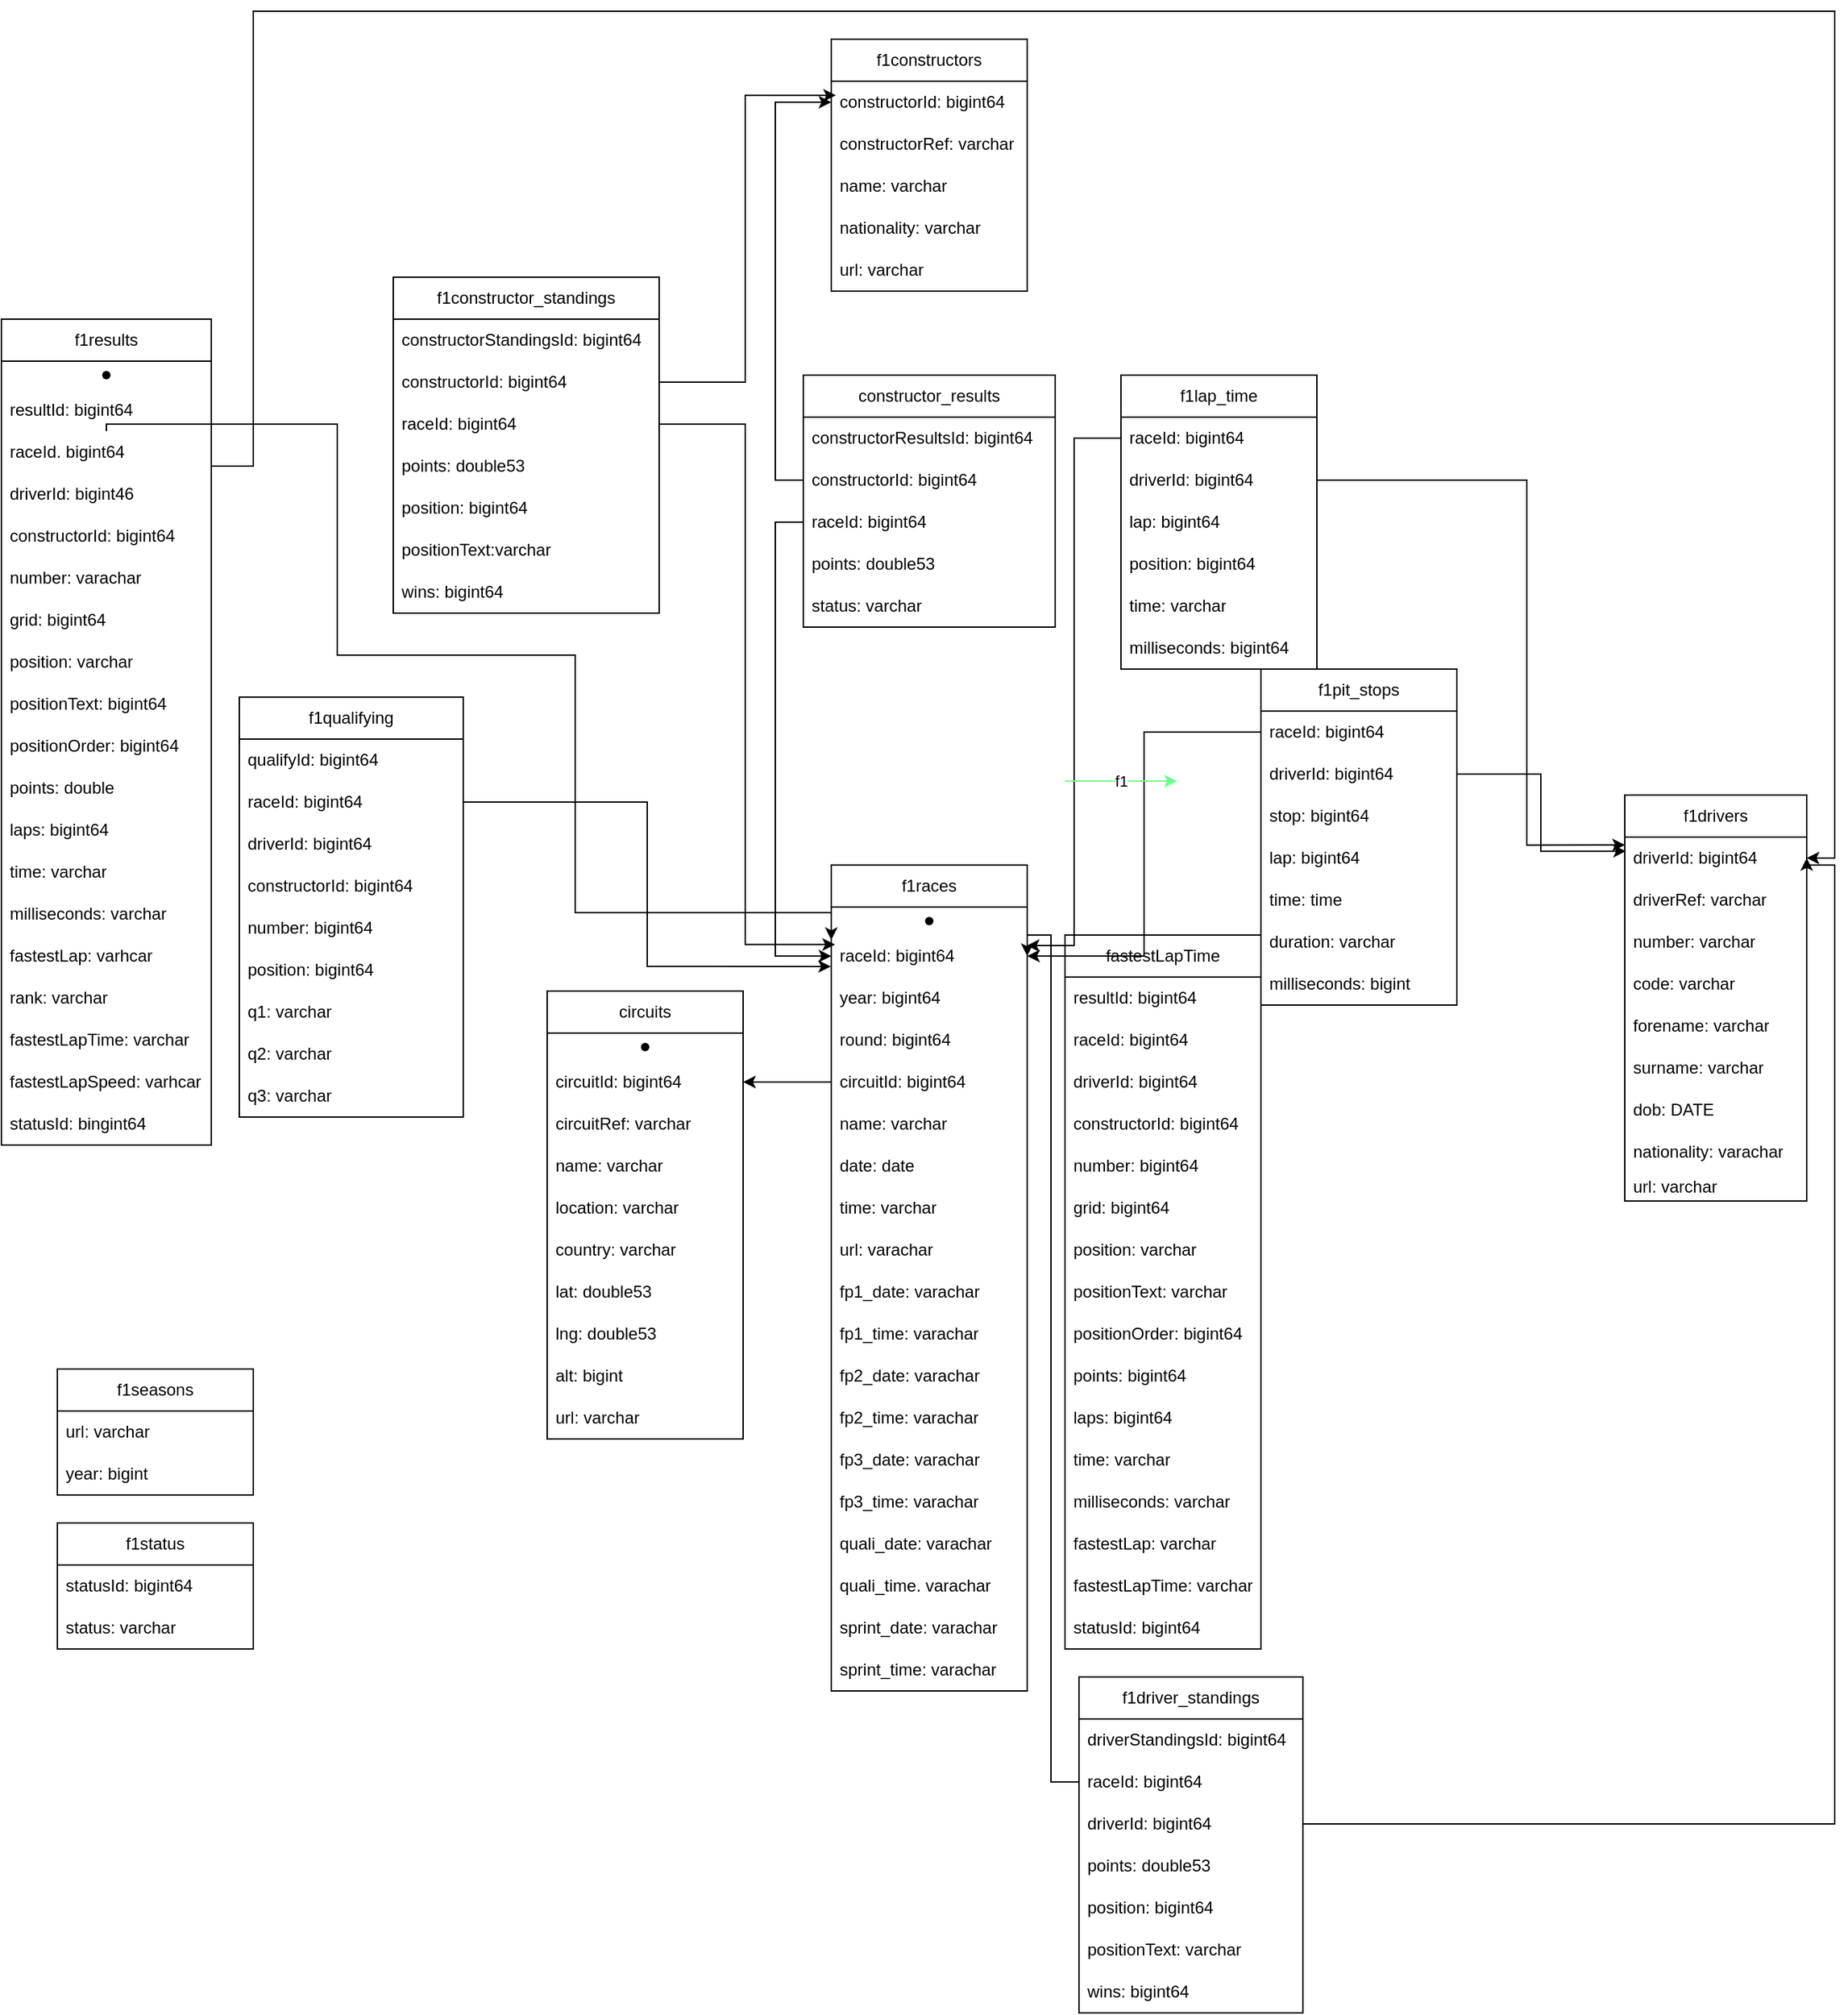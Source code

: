 <mxfile>
    <diagram name="Sida-1" id="t5zXcadiyQvqf3XmL9aL">
        <mxGraphModel dx="2662" dy="2091" grid="1" gridSize="10" guides="1" tooltips="1" connect="1" arrows="1" fold="1" page="1" pageScale="1" pageWidth="827" pageHeight="1169" math="0" shadow="0">
            <root>
                <mxCell id="0"/>
                <mxCell id="1" parent="0"/>
                <mxCell id="I5x_rh90AY1r1ICkHcBW-5" value="circuits" style="swimlane;fontStyle=0;childLayout=stackLayout;horizontal=1;startSize=30;horizontalStack=0;resizeParent=1;resizeParentMax=0;resizeLast=0;collapsible=1;marginBottom=0;whiteSpace=wrap;html=1;" parent="1" vertex="1">
                    <mxGeometry x="-1030" y="550" width="140" height="320" as="geometry"/>
                </mxCell>
                <mxCell id="3" value="" style="shape=waypoint;sketch=0;fillStyle=solid;size=6;pointerEvents=1;points=[];fillColor=none;resizable=0;rotatable=0;perimeter=centerPerimeter;snapToPoint=1;" vertex="1" parent="I5x_rh90AY1r1ICkHcBW-5">
                    <mxGeometry y="30" width="140" height="20" as="geometry"/>
                </mxCell>
                <mxCell id="I5x_rh90AY1r1ICkHcBW-6" value="circuitId: bigint64" style="text;strokeColor=none;fillColor=none;align=left;verticalAlign=middle;spacingLeft=4;spacingRight=4;overflow=hidden;points=[[0,0.5],[1,0.5]];portConstraint=eastwest;rotatable=0;whiteSpace=wrap;html=1;" parent="I5x_rh90AY1r1ICkHcBW-5" vertex="1">
                    <mxGeometry y="50" width="140" height="30" as="geometry"/>
                </mxCell>
                <mxCell id="I5x_rh90AY1r1ICkHcBW-7" value="circuitRef: varchar" style="text;strokeColor=none;fillColor=none;align=left;verticalAlign=middle;spacingLeft=4;spacingRight=4;overflow=hidden;points=[[0,0.5],[1,0.5]];portConstraint=eastwest;rotatable=0;whiteSpace=wrap;html=1;" parent="I5x_rh90AY1r1ICkHcBW-5" vertex="1">
                    <mxGeometry y="80" width="140" height="30" as="geometry"/>
                </mxCell>
                <mxCell id="I5x_rh90AY1r1ICkHcBW-8" value="name: varchar" style="text;strokeColor=none;fillColor=none;align=left;verticalAlign=middle;spacingLeft=4;spacingRight=4;overflow=hidden;points=[[0,0.5],[1,0.5]];portConstraint=eastwest;rotatable=0;whiteSpace=wrap;html=1;" parent="I5x_rh90AY1r1ICkHcBW-5" vertex="1">
                    <mxGeometry y="110" width="140" height="30" as="geometry"/>
                </mxCell>
                <mxCell id="I5x_rh90AY1r1ICkHcBW-85" value="location: varchar" style="text;strokeColor=none;fillColor=none;align=left;verticalAlign=middle;spacingLeft=4;spacingRight=4;overflow=hidden;points=[[0,0.5],[1,0.5]];portConstraint=eastwest;rotatable=0;whiteSpace=wrap;html=1;" parent="I5x_rh90AY1r1ICkHcBW-5" vertex="1">
                    <mxGeometry y="140" width="140" height="30" as="geometry"/>
                </mxCell>
                <mxCell id="I5x_rh90AY1r1ICkHcBW-91" value="country: varchar" style="text;strokeColor=none;fillColor=none;align=left;verticalAlign=middle;spacingLeft=4;spacingRight=4;overflow=hidden;points=[[0,0.5],[1,0.5]];portConstraint=eastwest;rotatable=0;whiteSpace=wrap;html=1;" parent="I5x_rh90AY1r1ICkHcBW-5" vertex="1">
                    <mxGeometry y="170" width="140" height="30" as="geometry"/>
                </mxCell>
                <mxCell id="I5x_rh90AY1r1ICkHcBW-92" value="lat: double53" style="text;strokeColor=none;fillColor=none;align=left;verticalAlign=middle;spacingLeft=4;spacingRight=4;overflow=hidden;points=[[0,0.5],[1,0.5]];portConstraint=eastwest;rotatable=0;whiteSpace=wrap;html=1;" parent="I5x_rh90AY1r1ICkHcBW-5" vertex="1">
                    <mxGeometry y="200" width="140" height="30" as="geometry"/>
                </mxCell>
                <mxCell id="I5x_rh90AY1r1ICkHcBW-93" value="lng: double53" style="text;strokeColor=none;fillColor=none;align=left;verticalAlign=middle;spacingLeft=4;spacingRight=4;overflow=hidden;points=[[0,0.5],[1,0.5]];portConstraint=eastwest;rotatable=0;whiteSpace=wrap;html=1;" parent="I5x_rh90AY1r1ICkHcBW-5" vertex="1">
                    <mxGeometry y="230" width="140" height="30" as="geometry"/>
                </mxCell>
                <mxCell id="I5x_rh90AY1r1ICkHcBW-94" value="alt: bigint" style="text;strokeColor=none;fillColor=none;align=left;verticalAlign=middle;spacingLeft=4;spacingRight=4;overflow=hidden;points=[[0,0.5],[1,0.5]];portConstraint=eastwest;rotatable=0;whiteSpace=wrap;html=1;" parent="I5x_rh90AY1r1ICkHcBW-5" vertex="1">
                    <mxGeometry y="260" width="140" height="30" as="geometry"/>
                </mxCell>
                <mxCell id="I5x_rh90AY1r1ICkHcBW-95" value="url: varchar" style="text;strokeColor=none;fillColor=none;align=left;verticalAlign=middle;spacingLeft=4;spacingRight=4;overflow=hidden;points=[[0,0.5],[1,0.5]];portConstraint=eastwest;rotatable=0;whiteSpace=wrap;html=1;" parent="I5x_rh90AY1r1ICkHcBW-5" vertex="1">
                    <mxGeometry y="290" width="140" height="30" as="geometry"/>
                </mxCell>
                <mxCell id="I5x_rh90AY1r1ICkHcBW-9" value="constructor_results" style="swimlane;fontStyle=0;childLayout=stackLayout;horizontal=1;startSize=30;horizontalStack=0;resizeParent=1;resizeParentMax=0;resizeLast=0;collapsible=1;marginBottom=0;whiteSpace=wrap;html=1;" parent="1" vertex="1">
                    <mxGeometry x="-847" y="110" width="180" height="180" as="geometry"/>
                </mxCell>
                <mxCell id="I5x_rh90AY1r1ICkHcBW-10" value="constructorResultsId: bigint64&amp;nbsp;" style="text;strokeColor=none;fillColor=none;align=left;verticalAlign=middle;spacingLeft=4;spacingRight=4;overflow=hidden;points=[[0,0.5],[1,0.5]];portConstraint=eastwest;rotatable=0;whiteSpace=wrap;html=1;" parent="I5x_rh90AY1r1ICkHcBW-9" vertex="1">
                    <mxGeometry y="30" width="180" height="30" as="geometry"/>
                </mxCell>
                <mxCell id="I5x_rh90AY1r1ICkHcBW-12" value="constructorId: bigint64" style="text;strokeColor=none;fillColor=none;align=left;verticalAlign=middle;spacingLeft=4;spacingRight=4;overflow=hidden;points=[[0,0.5],[1,0.5]];portConstraint=eastwest;rotatable=0;whiteSpace=wrap;html=1;" parent="I5x_rh90AY1r1ICkHcBW-9" vertex="1">
                    <mxGeometry y="60" width="180" height="30" as="geometry"/>
                </mxCell>
                <mxCell id="I5x_rh90AY1r1ICkHcBW-11" value="raceId: bigint64" style="text;strokeColor=none;fillColor=none;align=left;verticalAlign=middle;spacingLeft=4;spacingRight=4;overflow=hidden;points=[[0,0.5],[1,0.5]];portConstraint=eastwest;rotatable=0;whiteSpace=wrap;html=1;" parent="I5x_rh90AY1r1ICkHcBW-9" vertex="1">
                    <mxGeometry y="90" width="180" height="30" as="geometry"/>
                </mxCell>
                <mxCell id="I5x_rh90AY1r1ICkHcBW-97" value="points: double53" style="text;strokeColor=none;fillColor=none;align=left;verticalAlign=middle;spacingLeft=4;spacingRight=4;overflow=hidden;points=[[0,0.5],[1,0.5]];portConstraint=eastwest;rotatable=0;whiteSpace=wrap;html=1;" parent="I5x_rh90AY1r1ICkHcBW-9" vertex="1">
                    <mxGeometry y="120" width="180" height="30" as="geometry"/>
                </mxCell>
                <mxCell id="I5x_rh90AY1r1ICkHcBW-98" value="status: varchar" style="text;strokeColor=none;fillColor=none;align=left;verticalAlign=middle;spacingLeft=4;spacingRight=4;overflow=hidden;points=[[0,0.5],[1,0.5]];portConstraint=eastwest;rotatable=0;whiteSpace=wrap;html=1;" parent="I5x_rh90AY1r1ICkHcBW-9" vertex="1">
                    <mxGeometry y="150" width="180" height="30" as="geometry"/>
                </mxCell>
                <mxCell id="I5x_rh90AY1r1ICkHcBW-13" value="f1qualifying" style="swimlane;fontStyle=0;childLayout=stackLayout;horizontal=1;startSize=30;horizontalStack=0;resizeParent=1;resizeParentMax=0;resizeLast=0;collapsible=1;marginBottom=0;whiteSpace=wrap;html=1;" parent="1" vertex="1">
                    <mxGeometry x="-1250" y="340" width="160" height="300" as="geometry"/>
                </mxCell>
                <mxCell id="I5x_rh90AY1r1ICkHcBW-14" value="qualifyId: bigint64&lt;span style=&quot;white-space: pre;&quot;&gt;&#x9;&lt;/span&gt;&lt;span style=&quot;white-space: pre;&quot;&gt;&#x9;&lt;/span&gt;" style="text;strokeColor=none;fillColor=none;align=left;verticalAlign=middle;spacingLeft=4;spacingRight=4;overflow=hidden;points=[[0,0.5],[1,0.5]];portConstraint=eastwest;rotatable=0;whiteSpace=wrap;html=1;" parent="I5x_rh90AY1r1ICkHcBW-13" vertex="1">
                    <mxGeometry y="30" width="160" height="30" as="geometry"/>
                </mxCell>
                <mxCell id="I5x_rh90AY1r1ICkHcBW-16" value="raceId: bigint64" style="text;strokeColor=none;fillColor=none;align=left;verticalAlign=middle;spacingLeft=4;spacingRight=4;overflow=hidden;points=[[0,0.5],[1,0.5]];portConstraint=eastwest;rotatable=0;whiteSpace=wrap;html=1;" parent="I5x_rh90AY1r1ICkHcBW-13" vertex="1">
                    <mxGeometry y="60" width="160" height="30" as="geometry"/>
                </mxCell>
                <mxCell id="I5x_rh90AY1r1ICkHcBW-15" value="driverId: bigint64" style="text;strokeColor=none;fillColor=none;align=left;verticalAlign=middle;spacingLeft=4;spacingRight=4;overflow=hidden;points=[[0,0.5],[1,0.5]];portConstraint=eastwest;rotatable=0;whiteSpace=wrap;html=1;" parent="I5x_rh90AY1r1ICkHcBW-13" vertex="1">
                    <mxGeometry y="90" width="160" height="30" as="geometry"/>
                </mxCell>
                <mxCell id="I5x_rh90AY1r1ICkHcBW-122" value="constructorId: bigint64" style="text;strokeColor=none;fillColor=none;align=left;verticalAlign=middle;spacingLeft=4;spacingRight=4;overflow=hidden;points=[[0,0.5],[1,0.5]];portConstraint=eastwest;rotatable=0;whiteSpace=wrap;html=1;" parent="I5x_rh90AY1r1ICkHcBW-13" vertex="1">
                    <mxGeometry y="120" width="160" height="30" as="geometry"/>
                </mxCell>
                <mxCell id="I5x_rh90AY1r1ICkHcBW-123" value="number: bigint64" style="text;strokeColor=none;fillColor=none;align=left;verticalAlign=middle;spacingLeft=4;spacingRight=4;overflow=hidden;points=[[0,0.5],[1,0.5]];portConstraint=eastwest;rotatable=0;whiteSpace=wrap;html=1;" parent="I5x_rh90AY1r1ICkHcBW-13" vertex="1">
                    <mxGeometry y="150" width="160" height="30" as="geometry"/>
                </mxCell>
                <mxCell id="I5x_rh90AY1r1ICkHcBW-124" value="position: bigint64" style="text;strokeColor=none;fillColor=none;align=left;verticalAlign=middle;spacingLeft=4;spacingRight=4;overflow=hidden;points=[[0,0.5],[1,0.5]];portConstraint=eastwest;rotatable=0;whiteSpace=wrap;html=1;" parent="I5x_rh90AY1r1ICkHcBW-13" vertex="1">
                    <mxGeometry y="180" width="160" height="30" as="geometry"/>
                </mxCell>
                <mxCell id="I5x_rh90AY1r1ICkHcBW-125" value="q1: varchar" style="text;strokeColor=none;fillColor=none;align=left;verticalAlign=middle;spacingLeft=4;spacingRight=4;overflow=hidden;points=[[0,0.5],[1,0.5]];portConstraint=eastwest;rotatable=0;whiteSpace=wrap;html=1;" parent="I5x_rh90AY1r1ICkHcBW-13" vertex="1">
                    <mxGeometry y="210" width="160" height="30" as="geometry"/>
                </mxCell>
                <mxCell id="I5x_rh90AY1r1ICkHcBW-126" value="q2: varchar&amp;nbsp;" style="text;strokeColor=none;fillColor=none;align=left;verticalAlign=middle;spacingLeft=4;spacingRight=4;overflow=hidden;points=[[0,0.5],[1,0.5]];portConstraint=eastwest;rotatable=0;whiteSpace=wrap;html=1;" parent="I5x_rh90AY1r1ICkHcBW-13" vertex="1">
                    <mxGeometry y="240" width="160" height="30" as="geometry"/>
                </mxCell>
                <mxCell id="I5x_rh90AY1r1ICkHcBW-127" value="q3: varchar" style="text;strokeColor=none;fillColor=none;align=left;verticalAlign=middle;spacingLeft=4;spacingRight=4;overflow=hidden;points=[[0,0.5],[1,0.5]];portConstraint=eastwest;rotatable=0;whiteSpace=wrap;html=1;" parent="I5x_rh90AY1r1ICkHcBW-13" vertex="1">
                    <mxGeometry y="270" width="160" height="30" as="geometry"/>
                </mxCell>
                <mxCell id="I5x_rh90AY1r1ICkHcBW-17" value="f1results" style="swimlane;fontStyle=0;childLayout=stackLayout;horizontal=1;startSize=30;horizontalStack=0;resizeParent=1;resizeParentMax=0;resizeLast=0;collapsible=1;marginBottom=0;whiteSpace=wrap;html=1;" parent="1" vertex="1">
                    <mxGeometry x="-1420" y="70" width="150" height="590" as="geometry"/>
                </mxCell>
                <mxCell id="5" value="" style="shape=waypoint;sketch=0;fillStyle=solid;size=6;pointerEvents=1;points=[];fillColor=none;resizable=0;rotatable=0;perimeter=centerPerimeter;snapToPoint=1;" vertex="1" parent="I5x_rh90AY1r1ICkHcBW-17">
                    <mxGeometry y="30" width="150" height="20" as="geometry"/>
                </mxCell>
                <mxCell id="I5x_rh90AY1r1ICkHcBW-19" value="resultId: bigint64" style="text;strokeColor=none;fillColor=none;align=left;verticalAlign=middle;spacingLeft=4;spacingRight=4;overflow=hidden;points=[[0,0.5],[1,0.5]];portConstraint=eastwest;rotatable=0;whiteSpace=wrap;html=1;" parent="I5x_rh90AY1r1ICkHcBW-17" vertex="1">
                    <mxGeometry y="50" width="150" height="30" as="geometry"/>
                </mxCell>
                <mxCell id="I5x_rh90AY1r1ICkHcBW-18" value="raceId. bigint64" style="text;strokeColor=none;fillColor=none;align=left;verticalAlign=middle;spacingLeft=4;spacingRight=4;overflow=hidden;points=[[0,0.5],[1,0.5]];portConstraint=eastwest;rotatable=0;whiteSpace=wrap;html=1;" parent="I5x_rh90AY1r1ICkHcBW-17" vertex="1">
                    <mxGeometry y="80" width="150" height="30" as="geometry"/>
                </mxCell>
                <mxCell id="I5x_rh90AY1r1ICkHcBW-20" value="driverId: bigint46" style="text;strokeColor=none;fillColor=none;align=left;verticalAlign=middle;spacingLeft=4;spacingRight=4;overflow=hidden;points=[[0,0.5],[1,0.5]];portConstraint=eastwest;rotatable=0;whiteSpace=wrap;html=1;" parent="I5x_rh90AY1r1ICkHcBW-17" vertex="1">
                    <mxGeometry y="110" width="150" height="30" as="geometry"/>
                </mxCell>
                <mxCell id="I5x_rh90AY1r1ICkHcBW-144" value="constructorId: bigint64" style="text;strokeColor=none;fillColor=none;align=left;verticalAlign=middle;spacingLeft=4;spacingRight=4;overflow=hidden;points=[[0,0.5],[1,0.5]];portConstraint=eastwest;rotatable=0;whiteSpace=wrap;html=1;" parent="I5x_rh90AY1r1ICkHcBW-17" vertex="1">
                    <mxGeometry y="140" width="150" height="30" as="geometry"/>
                </mxCell>
                <mxCell id="I5x_rh90AY1r1ICkHcBW-145" value="number: varachar" style="text;strokeColor=none;fillColor=none;align=left;verticalAlign=middle;spacingLeft=4;spacingRight=4;overflow=hidden;points=[[0,0.5],[1,0.5]];portConstraint=eastwest;rotatable=0;whiteSpace=wrap;html=1;" parent="I5x_rh90AY1r1ICkHcBW-17" vertex="1">
                    <mxGeometry y="170" width="150" height="30" as="geometry"/>
                </mxCell>
                <mxCell id="I5x_rh90AY1r1ICkHcBW-146" value="grid: bigint64" style="text;strokeColor=none;fillColor=none;align=left;verticalAlign=middle;spacingLeft=4;spacingRight=4;overflow=hidden;points=[[0,0.5],[1,0.5]];portConstraint=eastwest;rotatable=0;whiteSpace=wrap;html=1;" parent="I5x_rh90AY1r1ICkHcBW-17" vertex="1">
                    <mxGeometry y="200" width="150" height="30" as="geometry"/>
                </mxCell>
                <mxCell id="I5x_rh90AY1r1ICkHcBW-147" value="position: varchar" style="text;strokeColor=none;fillColor=none;align=left;verticalAlign=middle;spacingLeft=4;spacingRight=4;overflow=hidden;points=[[0,0.5],[1,0.5]];portConstraint=eastwest;rotatable=0;whiteSpace=wrap;html=1;" parent="I5x_rh90AY1r1ICkHcBW-17" vertex="1">
                    <mxGeometry y="230" width="150" height="30" as="geometry"/>
                </mxCell>
                <mxCell id="I5x_rh90AY1r1ICkHcBW-148" value="positionText: bigint64" style="text;strokeColor=none;fillColor=none;align=left;verticalAlign=middle;spacingLeft=4;spacingRight=4;overflow=hidden;points=[[0,0.5],[1,0.5]];portConstraint=eastwest;rotatable=0;whiteSpace=wrap;html=1;" parent="I5x_rh90AY1r1ICkHcBW-17" vertex="1">
                    <mxGeometry y="260" width="150" height="30" as="geometry"/>
                </mxCell>
                <mxCell id="I5x_rh90AY1r1ICkHcBW-149" value="positionOrder: bigint64" style="text;strokeColor=none;fillColor=none;align=left;verticalAlign=middle;spacingLeft=4;spacingRight=4;overflow=hidden;points=[[0,0.5],[1,0.5]];portConstraint=eastwest;rotatable=0;whiteSpace=wrap;html=1;" parent="I5x_rh90AY1r1ICkHcBW-17" vertex="1">
                    <mxGeometry y="290" width="150" height="30" as="geometry"/>
                </mxCell>
                <mxCell id="I5x_rh90AY1r1ICkHcBW-150" value="points: double" style="text;strokeColor=none;fillColor=none;align=left;verticalAlign=middle;spacingLeft=4;spacingRight=4;overflow=hidden;points=[[0,0.5],[1,0.5]];portConstraint=eastwest;rotatable=0;whiteSpace=wrap;html=1;" parent="I5x_rh90AY1r1ICkHcBW-17" vertex="1">
                    <mxGeometry y="320" width="150" height="30" as="geometry"/>
                </mxCell>
                <mxCell id="I5x_rh90AY1r1ICkHcBW-151" value="laps: bigint64" style="text;strokeColor=none;fillColor=none;align=left;verticalAlign=middle;spacingLeft=4;spacingRight=4;overflow=hidden;points=[[0,0.5],[1,0.5]];portConstraint=eastwest;rotatable=0;whiteSpace=wrap;html=1;" parent="I5x_rh90AY1r1ICkHcBW-17" vertex="1">
                    <mxGeometry y="350" width="150" height="30" as="geometry"/>
                </mxCell>
                <mxCell id="I5x_rh90AY1r1ICkHcBW-152" value="time: varchar" style="text;strokeColor=none;fillColor=none;align=left;verticalAlign=middle;spacingLeft=4;spacingRight=4;overflow=hidden;points=[[0,0.5],[1,0.5]];portConstraint=eastwest;rotatable=0;whiteSpace=wrap;html=1;" parent="I5x_rh90AY1r1ICkHcBW-17" vertex="1">
                    <mxGeometry y="380" width="150" height="30" as="geometry"/>
                </mxCell>
                <mxCell id="I5x_rh90AY1r1ICkHcBW-153" value="milliseconds: varchar" style="text;strokeColor=none;fillColor=none;align=left;verticalAlign=middle;spacingLeft=4;spacingRight=4;overflow=hidden;points=[[0,0.5],[1,0.5]];portConstraint=eastwest;rotatable=0;whiteSpace=wrap;html=1;" parent="I5x_rh90AY1r1ICkHcBW-17" vertex="1">
                    <mxGeometry y="410" width="150" height="30" as="geometry"/>
                </mxCell>
                <mxCell id="I5x_rh90AY1r1ICkHcBW-154" value="fastestLap: varhcar" style="text;strokeColor=none;fillColor=none;align=left;verticalAlign=middle;spacingLeft=4;spacingRight=4;overflow=hidden;points=[[0,0.5],[1,0.5]];portConstraint=eastwest;rotatable=0;whiteSpace=wrap;html=1;" parent="I5x_rh90AY1r1ICkHcBW-17" vertex="1">
                    <mxGeometry y="440" width="150" height="30" as="geometry"/>
                </mxCell>
                <mxCell id="I5x_rh90AY1r1ICkHcBW-155" value="rank: varchar" style="text;strokeColor=none;fillColor=none;align=left;verticalAlign=middle;spacingLeft=4;spacingRight=4;overflow=hidden;points=[[0,0.5],[1,0.5]];portConstraint=eastwest;rotatable=0;whiteSpace=wrap;html=1;" parent="I5x_rh90AY1r1ICkHcBW-17" vertex="1">
                    <mxGeometry y="470" width="150" height="30" as="geometry"/>
                </mxCell>
                <mxCell id="I5x_rh90AY1r1ICkHcBW-156" value="fastestLapTime: varchar" style="text;strokeColor=none;fillColor=none;align=left;verticalAlign=middle;spacingLeft=4;spacingRight=4;overflow=hidden;points=[[0,0.5],[1,0.5]];portConstraint=eastwest;rotatable=0;whiteSpace=wrap;html=1;" parent="I5x_rh90AY1r1ICkHcBW-17" vertex="1">
                    <mxGeometry y="500" width="150" height="30" as="geometry"/>
                </mxCell>
                <mxCell id="I5x_rh90AY1r1ICkHcBW-157" value="fastestLapSpeed: varhcar" style="text;strokeColor=none;fillColor=none;align=left;verticalAlign=middle;spacingLeft=4;spacingRight=4;overflow=hidden;points=[[0,0.5],[1,0.5]];portConstraint=eastwest;rotatable=0;whiteSpace=wrap;html=1;" parent="I5x_rh90AY1r1ICkHcBW-17" vertex="1">
                    <mxGeometry y="530" width="150" height="30" as="geometry"/>
                </mxCell>
                <mxCell id="I5x_rh90AY1r1ICkHcBW-158" value="statusId: bingint64" style="text;strokeColor=none;fillColor=none;align=left;verticalAlign=middle;spacingLeft=4;spacingRight=4;overflow=hidden;points=[[0,0.5],[1,0.5]];portConstraint=eastwest;rotatable=0;whiteSpace=wrap;html=1;" parent="I5x_rh90AY1r1ICkHcBW-17" vertex="1">
                    <mxGeometry y="560" width="150" height="30" as="geometry"/>
                </mxCell>
                <mxCell id="I5x_rh90AY1r1ICkHcBW-21" value="f1races" style="swimlane;fontStyle=0;childLayout=stackLayout;horizontal=1;startSize=30;horizontalStack=0;resizeParent=1;resizeParentMax=0;resizeLast=0;collapsible=1;marginBottom=0;whiteSpace=wrap;html=1;" parent="1" vertex="1">
                    <mxGeometry x="-827" y="460" width="140" height="590" as="geometry"/>
                </mxCell>
                <mxCell id="4" value="" style="shape=waypoint;sketch=0;fillStyle=solid;size=6;pointerEvents=1;points=[];fillColor=none;resizable=0;rotatable=0;perimeter=centerPerimeter;snapToPoint=1;" vertex="1" parent="I5x_rh90AY1r1ICkHcBW-21">
                    <mxGeometry y="30" width="140" height="20" as="geometry"/>
                </mxCell>
                <mxCell id="I5x_rh90AY1r1ICkHcBW-22" value="raceId: bigint64" style="text;strokeColor=none;fillColor=none;align=left;verticalAlign=middle;spacingLeft=4;spacingRight=4;overflow=hidden;points=[[0,0.5],[1,0.5]];portConstraint=eastwest;rotatable=0;whiteSpace=wrap;html=1;" parent="I5x_rh90AY1r1ICkHcBW-21" vertex="1">
                    <mxGeometry y="50" width="140" height="30" as="geometry"/>
                </mxCell>
                <mxCell id="I5x_rh90AY1r1ICkHcBW-23" value="year: bigint64" style="text;strokeColor=none;fillColor=none;align=left;verticalAlign=middle;spacingLeft=4;spacingRight=4;overflow=hidden;points=[[0,0.5],[1,0.5]];portConstraint=eastwest;rotatable=0;whiteSpace=wrap;html=1;" parent="I5x_rh90AY1r1ICkHcBW-21" vertex="1">
                    <mxGeometry y="80" width="140" height="30" as="geometry"/>
                </mxCell>
                <mxCell id="I5x_rh90AY1r1ICkHcBW-24" value="round: bigint64" style="text;strokeColor=none;fillColor=none;align=left;verticalAlign=middle;spacingLeft=4;spacingRight=4;overflow=hidden;points=[[0,0.5],[1,0.5]];portConstraint=eastwest;rotatable=0;whiteSpace=wrap;html=1;" parent="I5x_rh90AY1r1ICkHcBW-21" vertex="1">
                    <mxGeometry y="110" width="140" height="30" as="geometry"/>
                </mxCell>
                <mxCell id="I5x_rh90AY1r1ICkHcBW-128" value="circuitId: bigint64" style="text;strokeColor=none;fillColor=none;align=left;verticalAlign=middle;spacingLeft=4;spacingRight=4;overflow=hidden;points=[[0,0.5],[1,0.5]];portConstraint=eastwest;rotatable=0;whiteSpace=wrap;html=1;" parent="I5x_rh90AY1r1ICkHcBW-21" vertex="1">
                    <mxGeometry y="140" width="140" height="30" as="geometry"/>
                </mxCell>
                <mxCell id="I5x_rh90AY1r1ICkHcBW-129" value="name: varchar" style="text;strokeColor=none;fillColor=none;align=left;verticalAlign=middle;spacingLeft=4;spacingRight=4;overflow=hidden;points=[[0,0.5],[1,0.5]];portConstraint=eastwest;rotatable=0;whiteSpace=wrap;html=1;" parent="I5x_rh90AY1r1ICkHcBW-21" vertex="1">
                    <mxGeometry y="170" width="140" height="30" as="geometry"/>
                </mxCell>
                <mxCell id="I5x_rh90AY1r1ICkHcBW-130" value="date: date" style="text;strokeColor=none;fillColor=none;align=left;verticalAlign=middle;spacingLeft=4;spacingRight=4;overflow=hidden;points=[[0,0.5],[1,0.5]];portConstraint=eastwest;rotatable=0;whiteSpace=wrap;html=1;" parent="I5x_rh90AY1r1ICkHcBW-21" vertex="1">
                    <mxGeometry y="200" width="140" height="30" as="geometry"/>
                </mxCell>
                <mxCell id="I5x_rh90AY1r1ICkHcBW-131" value="time: varchar" style="text;strokeColor=none;fillColor=none;align=left;verticalAlign=middle;spacingLeft=4;spacingRight=4;overflow=hidden;points=[[0,0.5],[1,0.5]];portConstraint=eastwest;rotatable=0;whiteSpace=wrap;html=1;" parent="I5x_rh90AY1r1ICkHcBW-21" vertex="1">
                    <mxGeometry y="230" width="140" height="30" as="geometry"/>
                </mxCell>
                <mxCell id="I5x_rh90AY1r1ICkHcBW-143" value="url: varachar" style="text;strokeColor=none;fillColor=none;align=left;verticalAlign=middle;spacingLeft=4;spacingRight=4;overflow=hidden;points=[[0,0.5],[1,0.5]];portConstraint=eastwest;rotatable=0;whiteSpace=wrap;html=1;" parent="I5x_rh90AY1r1ICkHcBW-21" vertex="1">
                    <mxGeometry y="260" width="140" height="30" as="geometry"/>
                </mxCell>
                <mxCell id="I5x_rh90AY1r1ICkHcBW-132" value="fp1_date: varachar" style="text;strokeColor=none;fillColor=none;align=left;verticalAlign=middle;spacingLeft=4;spacingRight=4;overflow=hidden;points=[[0,0.5],[1,0.5]];portConstraint=eastwest;rotatable=0;whiteSpace=wrap;html=1;" parent="I5x_rh90AY1r1ICkHcBW-21" vertex="1">
                    <mxGeometry y="290" width="140" height="30" as="geometry"/>
                </mxCell>
                <mxCell id="I5x_rh90AY1r1ICkHcBW-133" value="fp1_time: varachar" style="text;strokeColor=none;fillColor=none;align=left;verticalAlign=middle;spacingLeft=4;spacingRight=4;overflow=hidden;points=[[0,0.5],[1,0.5]];portConstraint=eastwest;rotatable=0;whiteSpace=wrap;html=1;" parent="I5x_rh90AY1r1ICkHcBW-21" vertex="1">
                    <mxGeometry y="320" width="140" height="30" as="geometry"/>
                </mxCell>
                <mxCell id="I5x_rh90AY1r1ICkHcBW-134" value="fp2_date: varachar" style="text;strokeColor=none;fillColor=none;align=left;verticalAlign=middle;spacingLeft=4;spacingRight=4;overflow=hidden;points=[[0,0.5],[1,0.5]];portConstraint=eastwest;rotatable=0;whiteSpace=wrap;html=1;" parent="I5x_rh90AY1r1ICkHcBW-21" vertex="1">
                    <mxGeometry y="350" width="140" height="30" as="geometry"/>
                </mxCell>
                <mxCell id="I5x_rh90AY1r1ICkHcBW-135" value="fp2_time: varachar" style="text;strokeColor=none;fillColor=none;align=left;verticalAlign=middle;spacingLeft=4;spacingRight=4;overflow=hidden;points=[[0,0.5],[1,0.5]];portConstraint=eastwest;rotatable=0;whiteSpace=wrap;html=1;" parent="I5x_rh90AY1r1ICkHcBW-21" vertex="1">
                    <mxGeometry y="380" width="140" height="30" as="geometry"/>
                </mxCell>
                <mxCell id="I5x_rh90AY1r1ICkHcBW-136" value="fp3_date: varachar" style="text;strokeColor=none;fillColor=none;align=left;verticalAlign=middle;spacingLeft=4;spacingRight=4;overflow=hidden;points=[[0,0.5],[1,0.5]];portConstraint=eastwest;rotatable=0;whiteSpace=wrap;html=1;" parent="I5x_rh90AY1r1ICkHcBW-21" vertex="1">
                    <mxGeometry y="410" width="140" height="30" as="geometry"/>
                </mxCell>
                <mxCell id="I5x_rh90AY1r1ICkHcBW-137" value="fp3_time: varachar" style="text;strokeColor=none;fillColor=none;align=left;verticalAlign=middle;spacingLeft=4;spacingRight=4;overflow=hidden;points=[[0,0.5],[1,0.5]];portConstraint=eastwest;rotatable=0;whiteSpace=wrap;html=1;" parent="I5x_rh90AY1r1ICkHcBW-21" vertex="1">
                    <mxGeometry y="440" width="140" height="30" as="geometry"/>
                </mxCell>
                <mxCell id="I5x_rh90AY1r1ICkHcBW-138" value="quali_date: varachar" style="text;strokeColor=none;fillColor=none;align=left;verticalAlign=middle;spacingLeft=4;spacingRight=4;overflow=hidden;points=[[0,0.5],[1,0.5]];portConstraint=eastwest;rotatable=0;whiteSpace=wrap;html=1;" parent="I5x_rh90AY1r1ICkHcBW-21" vertex="1">
                    <mxGeometry y="470" width="140" height="30" as="geometry"/>
                </mxCell>
                <mxCell id="I5x_rh90AY1r1ICkHcBW-139" value="quali_time. varachar" style="text;strokeColor=none;fillColor=none;align=left;verticalAlign=middle;spacingLeft=4;spacingRight=4;overflow=hidden;points=[[0,0.5],[1,0.5]];portConstraint=eastwest;rotatable=0;whiteSpace=wrap;html=1;" parent="I5x_rh90AY1r1ICkHcBW-21" vertex="1">
                    <mxGeometry y="500" width="140" height="30" as="geometry"/>
                </mxCell>
                <mxCell id="I5x_rh90AY1r1ICkHcBW-140" value="sprint_date: varachar" style="text;strokeColor=none;fillColor=none;align=left;verticalAlign=middle;spacingLeft=4;spacingRight=4;overflow=hidden;points=[[0,0.5],[1,0.5]];portConstraint=eastwest;rotatable=0;whiteSpace=wrap;html=1;" parent="I5x_rh90AY1r1ICkHcBW-21" vertex="1">
                    <mxGeometry y="530" width="140" height="30" as="geometry"/>
                </mxCell>
                <mxCell id="I5x_rh90AY1r1ICkHcBW-141" value="sprint_time: varachar" style="text;strokeColor=none;fillColor=none;align=left;verticalAlign=middle;spacingLeft=4;spacingRight=4;overflow=hidden;points=[[0,0.5],[1,0.5]];portConstraint=eastwest;rotatable=0;whiteSpace=wrap;html=1;" parent="I5x_rh90AY1r1ICkHcBW-21" vertex="1">
                    <mxGeometry y="560" width="140" height="30" as="geometry"/>
                </mxCell>
                <mxCell id="I5x_rh90AY1r1ICkHcBW-33" value="f1lap_time" style="swimlane;fontStyle=0;childLayout=stackLayout;horizontal=1;startSize=30;horizontalStack=0;resizeParent=1;resizeParentMax=0;resizeLast=0;collapsible=1;marginBottom=0;whiteSpace=wrap;html=1;" parent="1" vertex="1">
                    <mxGeometry x="-620" y="110" width="140" height="210" as="geometry"/>
                </mxCell>
                <mxCell id="I5x_rh90AY1r1ICkHcBW-34" value="raceId: bigint64" style="text;strokeColor=none;fillColor=none;align=left;verticalAlign=middle;spacingLeft=4;spacingRight=4;overflow=hidden;points=[[0,0.5],[1,0.5]];portConstraint=eastwest;rotatable=0;whiteSpace=wrap;html=1;" parent="I5x_rh90AY1r1ICkHcBW-33" vertex="1">
                    <mxGeometry y="30" width="140" height="30" as="geometry"/>
                </mxCell>
                <mxCell id="I5x_rh90AY1r1ICkHcBW-35" value="driverId: bigint64" style="text;strokeColor=none;fillColor=none;align=left;verticalAlign=middle;spacingLeft=4;spacingRight=4;overflow=hidden;points=[[0,0.5],[1,0.5]];portConstraint=eastwest;rotatable=0;whiteSpace=wrap;html=1;" parent="I5x_rh90AY1r1ICkHcBW-33" vertex="1">
                    <mxGeometry y="60" width="140" height="30" as="geometry"/>
                </mxCell>
                <mxCell id="I5x_rh90AY1r1ICkHcBW-36" value="lap: bigint64" style="text;strokeColor=none;fillColor=none;align=left;verticalAlign=middle;spacingLeft=4;spacingRight=4;overflow=hidden;points=[[0,0.5],[1,0.5]];portConstraint=eastwest;rotatable=0;whiteSpace=wrap;html=1;" parent="I5x_rh90AY1r1ICkHcBW-33" vertex="1">
                    <mxGeometry y="90" width="140" height="30" as="geometry"/>
                </mxCell>
                <mxCell id="I5x_rh90AY1r1ICkHcBW-115" value="position: bigint64" style="text;strokeColor=none;fillColor=none;align=left;verticalAlign=middle;spacingLeft=4;spacingRight=4;overflow=hidden;points=[[0,0.5],[1,0.5]];portConstraint=eastwest;rotatable=0;whiteSpace=wrap;html=1;" parent="I5x_rh90AY1r1ICkHcBW-33" vertex="1">
                    <mxGeometry y="120" width="140" height="30" as="geometry"/>
                </mxCell>
                <mxCell id="I5x_rh90AY1r1ICkHcBW-116" value="time: varchar" style="text;strokeColor=none;fillColor=none;align=left;verticalAlign=middle;spacingLeft=4;spacingRight=4;overflow=hidden;points=[[0,0.5],[1,0.5]];portConstraint=eastwest;rotatable=0;whiteSpace=wrap;html=1;" parent="I5x_rh90AY1r1ICkHcBW-33" vertex="1">
                    <mxGeometry y="150" width="140" height="30" as="geometry"/>
                </mxCell>
                <mxCell id="I5x_rh90AY1r1ICkHcBW-117" value="milliseconds: bigint64" style="text;strokeColor=none;fillColor=none;align=left;verticalAlign=middle;spacingLeft=4;spacingRight=4;overflow=hidden;points=[[0,0.5],[1,0.5]];portConstraint=eastwest;rotatable=0;whiteSpace=wrap;html=1;" parent="I5x_rh90AY1r1ICkHcBW-33" vertex="1">
                    <mxGeometry y="180" width="140" height="30" as="geometry"/>
                </mxCell>
                <mxCell id="I5x_rh90AY1r1ICkHcBW-37" value="f1drivers" style="swimlane;fontStyle=0;childLayout=stackLayout;horizontal=1;startSize=30;horizontalStack=0;resizeParent=1;resizeParentMax=0;resizeLast=0;collapsible=1;marginBottom=0;whiteSpace=wrap;html=1;" parent="1" vertex="1">
                    <mxGeometry x="-260" y="410" width="130" height="290" as="geometry"/>
                </mxCell>
                <mxCell id="I5x_rh90AY1r1ICkHcBW-38" value="driverId: bigint64" style="text;strokeColor=none;fillColor=none;align=left;verticalAlign=middle;spacingLeft=4;spacingRight=4;overflow=hidden;points=[[0,0.5],[1,0.5]];portConstraint=eastwest;rotatable=0;whiteSpace=wrap;html=1;" parent="I5x_rh90AY1r1ICkHcBW-37" vertex="1">
                    <mxGeometry y="30" width="130" height="30" as="geometry"/>
                </mxCell>
                <mxCell id="I5x_rh90AY1r1ICkHcBW-39" value="driverRef: varchar" style="text;strokeColor=none;fillColor=none;align=left;verticalAlign=middle;spacingLeft=4;spacingRight=4;overflow=hidden;points=[[0,0.5],[1,0.5]];portConstraint=eastwest;rotatable=0;whiteSpace=wrap;html=1;" parent="I5x_rh90AY1r1ICkHcBW-37" vertex="1">
                    <mxGeometry y="60" width="130" height="30" as="geometry"/>
                </mxCell>
                <mxCell id="I5x_rh90AY1r1ICkHcBW-40" value="number: varchar" style="text;strokeColor=none;fillColor=none;align=left;verticalAlign=middle;spacingLeft=4;spacingRight=4;overflow=hidden;points=[[0,0.5],[1,0.5]];portConstraint=eastwest;rotatable=0;whiteSpace=wrap;html=1;" parent="I5x_rh90AY1r1ICkHcBW-37" vertex="1">
                    <mxGeometry y="90" width="130" height="30" as="geometry"/>
                </mxCell>
                <mxCell id="I5x_rh90AY1r1ICkHcBW-109" value="code: varchar" style="text;strokeColor=none;fillColor=none;align=left;verticalAlign=middle;spacingLeft=4;spacingRight=4;overflow=hidden;points=[[0,0.5],[1,0.5]];portConstraint=eastwest;rotatable=0;whiteSpace=wrap;html=1;" parent="I5x_rh90AY1r1ICkHcBW-37" vertex="1">
                    <mxGeometry y="120" width="130" height="30" as="geometry"/>
                </mxCell>
                <mxCell id="I5x_rh90AY1r1ICkHcBW-110" value="forename: varchar" style="text;strokeColor=none;fillColor=none;align=left;verticalAlign=middle;spacingLeft=4;spacingRight=4;overflow=hidden;points=[[0,0.5],[1,0.5]];portConstraint=eastwest;rotatable=0;whiteSpace=wrap;html=1;" parent="I5x_rh90AY1r1ICkHcBW-37" vertex="1">
                    <mxGeometry y="150" width="130" height="30" as="geometry"/>
                </mxCell>
                <mxCell id="I5x_rh90AY1r1ICkHcBW-111" value="surname: varchar" style="text;strokeColor=none;fillColor=none;align=left;verticalAlign=middle;spacingLeft=4;spacingRight=4;overflow=hidden;points=[[0,0.5],[1,0.5]];portConstraint=eastwest;rotatable=0;whiteSpace=wrap;html=1;" parent="I5x_rh90AY1r1ICkHcBW-37" vertex="1">
                    <mxGeometry y="180" width="130" height="30" as="geometry"/>
                </mxCell>
                <mxCell id="I5x_rh90AY1r1ICkHcBW-112" value="dob: DATE" style="text;strokeColor=none;fillColor=none;align=left;verticalAlign=middle;spacingLeft=4;spacingRight=4;overflow=hidden;points=[[0,0.5],[1,0.5]];portConstraint=eastwest;rotatable=0;whiteSpace=wrap;html=1;" parent="I5x_rh90AY1r1ICkHcBW-37" vertex="1">
                    <mxGeometry y="210" width="130" height="30" as="geometry"/>
                </mxCell>
                <mxCell id="I5x_rh90AY1r1ICkHcBW-113" value="nationality: varachar" style="text;strokeColor=none;fillColor=none;align=left;verticalAlign=middle;spacingLeft=4;spacingRight=4;overflow=hidden;points=[[0,0.5],[1,0.5]];portConstraint=eastwest;rotatable=0;whiteSpace=wrap;html=1;" parent="I5x_rh90AY1r1ICkHcBW-37" vertex="1">
                    <mxGeometry y="240" width="130" height="30" as="geometry"/>
                </mxCell>
                <mxCell id="I5x_rh90AY1r1ICkHcBW-114" value="url: varchar" style="text;strokeColor=none;fillColor=none;align=left;verticalAlign=middle;spacingLeft=4;spacingRight=4;overflow=hidden;points=[[0,0.5],[1,0.5]];portConstraint=eastwest;rotatable=0;whiteSpace=wrap;html=1;" parent="I5x_rh90AY1r1ICkHcBW-37" vertex="1">
                    <mxGeometry y="270" width="130" height="20" as="geometry"/>
                </mxCell>
                <mxCell id="I5x_rh90AY1r1ICkHcBW-41" value="f1driver_standings" style="swimlane;fontStyle=0;childLayout=stackLayout;horizontal=1;startSize=30;horizontalStack=0;resizeParent=1;resizeParentMax=0;resizeLast=0;collapsible=1;marginBottom=0;whiteSpace=wrap;html=1;" parent="1" vertex="1">
                    <mxGeometry x="-650" y="1040" width="160" height="240" as="geometry"/>
                </mxCell>
                <mxCell id="I5x_rh90AY1r1ICkHcBW-42" value="driverStandingsId: bigint64" style="text;strokeColor=none;fillColor=none;align=left;verticalAlign=middle;spacingLeft=4;spacingRight=4;overflow=hidden;points=[[0,0.5],[1,0.5]];portConstraint=eastwest;rotatable=0;whiteSpace=wrap;html=1;" parent="I5x_rh90AY1r1ICkHcBW-41" vertex="1">
                    <mxGeometry y="30" width="160" height="30" as="geometry"/>
                </mxCell>
                <mxCell id="I5x_rh90AY1r1ICkHcBW-43" value="raceId: bigint64" style="text;strokeColor=none;fillColor=none;align=left;verticalAlign=middle;spacingLeft=4;spacingRight=4;overflow=hidden;points=[[0,0.5],[1,0.5]];portConstraint=eastwest;rotatable=0;whiteSpace=wrap;html=1;" parent="I5x_rh90AY1r1ICkHcBW-41" vertex="1">
                    <mxGeometry y="60" width="160" height="30" as="geometry"/>
                </mxCell>
                <mxCell id="I5x_rh90AY1r1ICkHcBW-44" value="driverId: bigint64" style="text;strokeColor=none;fillColor=none;align=left;verticalAlign=middle;spacingLeft=4;spacingRight=4;overflow=hidden;points=[[0,0.5],[1,0.5]];portConstraint=eastwest;rotatable=0;whiteSpace=wrap;html=1;" parent="I5x_rh90AY1r1ICkHcBW-41" vertex="1">
                    <mxGeometry y="90" width="160" height="30" as="geometry"/>
                </mxCell>
                <mxCell id="I5x_rh90AY1r1ICkHcBW-105" value="points: double53" style="text;strokeColor=none;fillColor=none;align=left;verticalAlign=middle;spacingLeft=4;spacingRight=4;overflow=hidden;points=[[0,0.5],[1,0.5]];portConstraint=eastwest;rotatable=0;whiteSpace=wrap;html=1;" parent="I5x_rh90AY1r1ICkHcBW-41" vertex="1">
                    <mxGeometry y="120" width="160" height="30" as="geometry"/>
                </mxCell>
                <mxCell id="I5x_rh90AY1r1ICkHcBW-106" value="position: bigint64" style="text;strokeColor=none;fillColor=none;align=left;verticalAlign=middle;spacingLeft=4;spacingRight=4;overflow=hidden;points=[[0,0.5],[1,0.5]];portConstraint=eastwest;rotatable=0;whiteSpace=wrap;html=1;" parent="I5x_rh90AY1r1ICkHcBW-41" vertex="1">
                    <mxGeometry y="150" width="160" height="30" as="geometry"/>
                </mxCell>
                <mxCell id="I5x_rh90AY1r1ICkHcBW-107" value="positionText: varchar" style="text;strokeColor=none;fillColor=none;align=left;verticalAlign=middle;spacingLeft=4;spacingRight=4;overflow=hidden;points=[[0,0.5],[1,0.5]];portConstraint=eastwest;rotatable=0;whiteSpace=wrap;html=1;" parent="I5x_rh90AY1r1ICkHcBW-41" vertex="1">
                    <mxGeometry y="180" width="160" height="30" as="geometry"/>
                </mxCell>
                <mxCell id="I5x_rh90AY1r1ICkHcBW-108" value="wins: bigint64" style="text;strokeColor=none;fillColor=none;align=left;verticalAlign=middle;spacingLeft=4;spacingRight=4;overflow=hidden;points=[[0,0.5],[1,0.5]];portConstraint=eastwest;rotatable=0;whiteSpace=wrap;html=1;" parent="I5x_rh90AY1r1ICkHcBW-41" vertex="1">
                    <mxGeometry y="210" width="160" height="30" as="geometry"/>
                </mxCell>
                <mxCell id="I5x_rh90AY1r1ICkHcBW-45" value="f1constructors" style="swimlane;fontStyle=0;childLayout=stackLayout;horizontal=1;startSize=30;horizontalStack=0;resizeParent=1;resizeParentMax=0;resizeLast=0;collapsible=1;marginBottom=0;whiteSpace=wrap;html=1;" parent="1" vertex="1">
                    <mxGeometry x="-827" y="-130" width="140" height="180" as="geometry"/>
                </mxCell>
                <mxCell id="I5x_rh90AY1r1ICkHcBW-46" value="constructorId: bigint64" style="text;strokeColor=none;fillColor=none;align=left;verticalAlign=middle;spacingLeft=4;spacingRight=4;overflow=hidden;points=[[0,0.5],[1,0.5]];portConstraint=eastwest;rotatable=0;whiteSpace=wrap;html=1;" parent="I5x_rh90AY1r1ICkHcBW-45" vertex="1">
                    <mxGeometry y="30" width="140" height="30" as="geometry"/>
                </mxCell>
                <mxCell id="I5x_rh90AY1r1ICkHcBW-47" value="constructorRef: varchar" style="text;strokeColor=none;fillColor=none;align=left;verticalAlign=middle;spacingLeft=4;spacingRight=4;overflow=hidden;points=[[0,0.5],[1,0.5]];portConstraint=eastwest;rotatable=0;whiteSpace=wrap;html=1;" parent="I5x_rh90AY1r1ICkHcBW-45" vertex="1">
                    <mxGeometry y="60" width="140" height="30" as="geometry"/>
                </mxCell>
                <mxCell id="I5x_rh90AY1r1ICkHcBW-48" value="name: varchar" style="text;strokeColor=none;fillColor=none;align=left;verticalAlign=middle;spacingLeft=4;spacingRight=4;overflow=hidden;points=[[0,0.5],[1,0.5]];portConstraint=eastwest;rotatable=0;whiteSpace=wrap;html=1;" parent="I5x_rh90AY1r1ICkHcBW-45" vertex="1">
                    <mxGeometry y="90" width="140" height="30" as="geometry"/>
                </mxCell>
                <mxCell id="I5x_rh90AY1r1ICkHcBW-103" value="nationality: varchar" style="text;strokeColor=none;fillColor=none;align=left;verticalAlign=middle;spacingLeft=4;spacingRight=4;overflow=hidden;points=[[0,0.5],[1,0.5]];portConstraint=eastwest;rotatable=0;whiteSpace=wrap;html=1;" parent="I5x_rh90AY1r1ICkHcBW-45" vertex="1">
                    <mxGeometry y="120" width="140" height="30" as="geometry"/>
                </mxCell>
                <mxCell id="I5x_rh90AY1r1ICkHcBW-104" value="url: varchar" style="text;strokeColor=none;fillColor=none;align=left;verticalAlign=middle;spacingLeft=4;spacingRight=4;overflow=hidden;points=[[0,0.5],[1,0.5]];portConstraint=eastwest;rotatable=0;whiteSpace=wrap;html=1;" parent="I5x_rh90AY1r1ICkHcBW-45" vertex="1">
                    <mxGeometry y="150" width="140" height="30" as="geometry"/>
                </mxCell>
                <mxCell id="I5x_rh90AY1r1ICkHcBW-49" value="f1constructor_standings" style="swimlane;fontStyle=0;childLayout=stackLayout;horizontal=1;startSize=30;horizontalStack=0;resizeParent=1;resizeParentMax=0;resizeLast=0;collapsible=1;marginBottom=0;whiteSpace=wrap;html=1;" parent="1" vertex="1">
                    <mxGeometry x="-1140" y="40" width="190" height="240" as="geometry"/>
                </mxCell>
                <mxCell id="I5x_rh90AY1r1ICkHcBW-50" value="constructorStandingsId: bigint64" style="text;strokeColor=none;fillColor=none;align=left;verticalAlign=middle;spacingLeft=4;spacingRight=4;overflow=hidden;points=[[0,0.5],[1,0.5]];portConstraint=eastwest;rotatable=0;whiteSpace=wrap;html=1;" parent="I5x_rh90AY1r1ICkHcBW-49" vertex="1">
                    <mxGeometry y="30" width="190" height="30" as="geometry"/>
                </mxCell>
                <mxCell id="I5x_rh90AY1r1ICkHcBW-52" value="constructorId: bigint64" style="text;strokeColor=none;fillColor=none;align=left;verticalAlign=middle;spacingLeft=4;spacingRight=4;overflow=hidden;points=[[0,0.5],[1,0.5]];portConstraint=eastwest;rotatable=0;whiteSpace=wrap;html=1;" parent="I5x_rh90AY1r1ICkHcBW-49" vertex="1">
                    <mxGeometry y="60" width="190" height="30" as="geometry"/>
                </mxCell>
                <mxCell id="I5x_rh90AY1r1ICkHcBW-51" value="raceId: bigint64" style="text;strokeColor=none;fillColor=none;align=left;verticalAlign=middle;spacingLeft=4;spacingRight=4;overflow=hidden;points=[[0,0.5],[1,0.5]];portConstraint=eastwest;rotatable=0;whiteSpace=wrap;html=1;" parent="I5x_rh90AY1r1ICkHcBW-49" vertex="1">
                    <mxGeometry y="90" width="190" height="30" as="geometry"/>
                </mxCell>
                <mxCell id="I5x_rh90AY1r1ICkHcBW-99" value="points: double53" style="text;strokeColor=none;fillColor=none;align=left;verticalAlign=middle;spacingLeft=4;spacingRight=4;overflow=hidden;points=[[0,0.5],[1,0.5]];portConstraint=eastwest;rotatable=0;whiteSpace=wrap;html=1;" parent="I5x_rh90AY1r1ICkHcBW-49" vertex="1">
                    <mxGeometry y="120" width="190" height="30" as="geometry"/>
                </mxCell>
                <mxCell id="I5x_rh90AY1r1ICkHcBW-100" value="position: bigint64" style="text;strokeColor=none;fillColor=none;align=left;verticalAlign=middle;spacingLeft=4;spacingRight=4;overflow=hidden;points=[[0,0.5],[1,0.5]];portConstraint=eastwest;rotatable=0;whiteSpace=wrap;html=1;" parent="I5x_rh90AY1r1ICkHcBW-49" vertex="1">
                    <mxGeometry y="150" width="190" height="30" as="geometry"/>
                </mxCell>
                <mxCell id="I5x_rh90AY1r1ICkHcBW-101" value="positionText:varchar" style="text;strokeColor=none;fillColor=none;align=left;verticalAlign=middle;spacingLeft=4;spacingRight=4;overflow=hidden;points=[[0,0.5],[1,0.5]];portConstraint=eastwest;rotatable=0;whiteSpace=wrap;html=1;" parent="I5x_rh90AY1r1ICkHcBW-49" vertex="1">
                    <mxGeometry y="180" width="190" height="30" as="geometry"/>
                </mxCell>
                <mxCell id="I5x_rh90AY1r1ICkHcBW-102" value="wins: bigint64" style="text;strokeColor=none;fillColor=none;align=left;verticalAlign=middle;spacingLeft=4;spacingRight=4;overflow=hidden;points=[[0,0.5],[1,0.5]];portConstraint=eastwest;rotatable=0;whiteSpace=wrap;html=1;" parent="I5x_rh90AY1r1ICkHcBW-49" vertex="1">
                    <mxGeometry y="210" width="190" height="30" as="geometry"/>
                </mxCell>
                <mxCell id="I5x_rh90AY1r1ICkHcBW-53" value="f1pit_stops" style="swimlane;fontStyle=0;childLayout=stackLayout;horizontal=1;startSize=30;horizontalStack=0;resizeParent=1;resizeParentMax=0;resizeLast=0;collapsible=1;marginBottom=0;whiteSpace=wrap;html=1;" parent="1" vertex="1">
                    <mxGeometry x="-520" y="320" width="140" height="240" as="geometry"/>
                </mxCell>
                <mxCell id="I5x_rh90AY1r1ICkHcBW-54" value="raceId: bigint64" style="text;strokeColor=none;fillColor=none;align=left;verticalAlign=middle;spacingLeft=4;spacingRight=4;overflow=hidden;points=[[0,0.5],[1,0.5]];portConstraint=eastwest;rotatable=0;whiteSpace=wrap;html=1;" parent="I5x_rh90AY1r1ICkHcBW-53" vertex="1">
                    <mxGeometry y="30" width="140" height="30" as="geometry"/>
                </mxCell>
                <mxCell id="I5x_rh90AY1r1ICkHcBW-55" value="driverId: bigint64" style="text;strokeColor=none;fillColor=none;align=left;verticalAlign=middle;spacingLeft=4;spacingRight=4;overflow=hidden;points=[[0,0.5],[1,0.5]];portConstraint=eastwest;rotatable=0;whiteSpace=wrap;html=1;" parent="I5x_rh90AY1r1ICkHcBW-53" vertex="1">
                    <mxGeometry y="60" width="140" height="30" as="geometry"/>
                </mxCell>
                <mxCell id="I5x_rh90AY1r1ICkHcBW-56" value="stop: bigint64" style="text;strokeColor=none;fillColor=none;align=left;verticalAlign=middle;spacingLeft=4;spacingRight=4;overflow=hidden;points=[[0,0.5],[1,0.5]];portConstraint=eastwest;rotatable=0;whiteSpace=wrap;html=1;" parent="I5x_rh90AY1r1ICkHcBW-53" vertex="1">
                    <mxGeometry y="90" width="140" height="30" as="geometry"/>
                </mxCell>
                <mxCell id="I5x_rh90AY1r1ICkHcBW-118" value="lap: bigint64" style="text;strokeColor=none;fillColor=none;align=left;verticalAlign=middle;spacingLeft=4;spacingRight=4;overflow=hidden;points=[[0,0.5],[1,0.5]];portConstraint=eastwest;rotatable=0;whiteSpace=wrap;html=1;" parent="I5x_rh90AY1r1ICkHcBW-53" vertex="1">
                    <mxGeometry y="120" width="140" height="30" as="geometry"/>
                </mxCell>
                <mxCell id="I5x_rh90AY1r1ICkHcBW-119" value="time: time" style="text;strokeColor=none;fillColor=none;align=left;verticalAlign=middle;spacingLeft=4;spacingRight=4;overflow=hidden;points=[[0,0.5],[1,0.5]];portConstraint=eastwest;rotatable=0;whiteSpace=wrap;html=1;" parent="I5x_rh90AY1r1ICkHcBW-53" vertex="1">
                    <mxGeometry y="150" width="140" height="30" as="geometry"/>
                </mxCell>
                <mxCell id="I5x_rh90AY1r1ICkHcBW-120" value="duration: varchar" style="text;strokeColor=none;fillColor=none;align=left;verticalAlign=middle;spacingLeft=4;spacingRight=4;overflow=hidden;points=[[0,0.5],[1,0.5]];portConstraint=eastwest;rotatable=0;whiteSpace=wrap;html=1;" parent="I5x_rh90AY1r1ICkHcBW-53" vertex="1">
                    <mxGeometry y="180" width="140" height="30" as="geometry"/>
                </mxCell>
                <mxCell id="I5x_rh90AY1r1ICkHcBW-121" value="milliseconds: bigint" style="text;strokeColor=none;fillColor=none;align=left;verticalAlign=middle;spacingLeft=4;spacingRight=4;overflow=hidden;points=[[0,0.5],[1,0.5]];portConstraint=eastwest;rotatable=0;whiteSpace=wrap;html=1;" parent="I5x_rh90AY1r1ICkHcBW-53" vertex="1">
                    <mxGeometry y="210" width="140" height="30" as="geometry"/>
                </mxCell>
                <mxCell id="I5x_rh90AY1r1ICkHcBW-69" value="f1status" style="swimlane;fontStyle=0;childLayout=stackLayout;horizontal=1;startSize=30;horizontalStack=0;resizeParent=1;resizeParentMax=0;resizeLast=0;collapsible=1;marginBottom=0;whiteSpace=wrap;html=1;" parent="1" vertex="1">
                    <mxGeometry x="-1380" y="930" width="140" height="90" as="geometry"/>
                </mxCell>
                <mxCell id="I5x_rh90AY1r1ICkHcBW-70" value="statusId: bigint64" style="text;strokeColor=none;fillColor=none;align=left;verticalAlign=middle;spacingLeft=4;spacingRight=4;overflow=hidden;points=[[0,0.5],[1,0.5]];portConstraint=eastwest;rotatable=0;whiteSpace=wrap;html=1;" parent="I5x_rh90AY1r1ICkHcBW-69" vertex="1">
                    <mxGeometry y="30" width="140" height="30" as="geometry"/>
                </mxCell>
                <mxCell id="I5x_rh90AY1r1ICkHcBW-71" value="status: varchar" style="text;strokeColor=none;fillColor=none;align=left;verticalAlign=middle;spacingLeft=4;spacingRight=4;overflow=hidden;points=[[0,0.5],[1,0.5]];portConstraint=eastwest;rotatable=0;whiteSpace=wrap;html=1;" parent="I5x_rh90AY1r1ICkHcBW-69" vertex="1">
                    <mxGeometry y="60" width="140" height="30" as="geometry"/>
                </mxCell>
                <mxCell id="I5x_rh90AY1r1ICkHcBW-73" value="fastestLapTime" style="swimlane;fontStyle=0;childLayout=stackLayout;horizontal=1;startSize=30;horizontalStack=0;resizeParent=1;resizeParentMax=0;resizeLast=0;collapsible=1;marginBottom=0;whiteSpace=wrap;html=1;" parent="1" vertex="1">
                    <mxGeometry x="-660" y="510" width="140" height="510" as="geometry"/>
                </mxCell>
                <mxCell id="I5x_rh90AY1r1ICkHcBW-74" value="resultId: bigint64" style="text;strokeColor=none;fillColor=none;align=left;verticalAlign=middle;spacingLeft=4;spacingRight=4;overflow=hidden;points=[[0,0.5],[1,0.5]];portConstraint=eastwest;rotatable=0;whiteSpace=wrap;html=1;" parent="I5x_rh90AY1r1ICkHcBW-73" vertex="1">
                    <mxGeometry y="30" width="140" height="30" as="geometry"/>
                </mxCell>
                <mxCell id="I5x_rh90AY1r1ICkHcBW-75" value="raceId: bigint64" style="text;strokeColor=none;fillColor=none;align=left;verticalAlign=middle;spacingLeft=4;spacingRight=4;overflow=hidden;points=[[0,0.5],[1,0.5]];portConstraint=eastwest;rotatable=0;whiteSpace=wrap;html=1;" parent="I5x_rh90AY1r1ICkHcBW-73" vertex="1">
                    <mxGeometry y="60" width="140" height="30" as="geometry"/>
                </mxCell>
                <mxCell id="I5x_rh90AY1r1ICkHcBW-76" value="driverId: bigint64" style="text;strokeColor=none;fillColor=none;align=left;verticalAlign=middle;spacingLeft=4;spacingRight=4;overflow=hidden;points=[[0,0.5],[1,0.5]];portConstraint=eastwest;rotatable=0;whiteSpace=wrap;html=1;" parent="I5x_rh90AY1r1ICkHcBW-73" vertex="1">
                    <mxGeometry y="90" width="140" height="30" as="geometry"/>
                </mxCell>
                <mxCell id="I5x_rh90AY1r1ICkHcBW-159" value="constructorId: bigint64" style="text;strokeColor=none;fillColor=none;align=left;verticalAlign=middle;spacingLeft=4;spacingRight=4;overflow=hidden;points=[[0,0.5],[1,0.5]];portConstraint=eastwest;rotatable=0;whiteSpace=wrap;html=1;" parent="I5x_rh90AY1r1ICkHcBW-73" vertex="1">
                    <mxGeometry y="120" width="140" height="30" as="geometry"/>
                </mxCell>
                <mxCell id="I5x_rh90AY1r1ICkHcBW-160" value="number: bigint64" style="text;strokeColor=none;fillColor=none;align=left;verticalAlign=middle;spacingLeft=4;spacingRight=4;overflow=hidden;points=[[0,0.5],[1,0.5]];portConstraint=eastwest;rotatable=0;whiteSpace=wrap;html=1;" parent="I5x_rh90AY1r1ICkHcBW-73" vertex="1">
                    <mxGeometry y="150" width="140" height="30" as="geometry"/>
                </mxCell>
                <mxCell id="I5x_rh90AY1r1ICkHcBW-161" value="grid: bigint64" style="text;strokeColor=none;fillColor=none;align=left;verticalAlign=middle;spacingLeft=4;spacingRight=4;overflow=hidden;points=[[0,0.5],[1,0.5]];portConstraint=eastwest;rotatable=0;whiteSpace=wrap;html=1;" parent="I5x_rh90AY1r1ICkHcBW-73" vertex="1">
                    <mxGeometry y="180" width="140" height="30" as="geometry"/>
                </mxCell>
                <mxCell id="I5x_rh90AY1r1ICkHcBW-162" value="position: varchar" style="text;strokeColor=none;fillColor=none;align=left;verticalAlign=middle;spacingLeft=4;spacingRight=4;overflow=hidden;points=[[0,0.5],[1,0.5]];portConstraint=eastwest;rotatable=0;whiteSpace=wrap;html=1;" parent="I5x_rh90AY1r1ICkHcBW-73" vertex="1">
                    <mxGeometry y="210" width="140" height="30" as="geometry"/>
                </mxCell>
                <mxCell id="I5x_rh90AY1r1ICkHcBW-163" value="positionText: varchar" style="text;strokeColor=none;fillColor=none;align=left;verticalAlign=middle;spacingLeft=4;spacingRight=4;overflow=hidden;points=[[0,0.5],[1,0.5]];portConstraint=eastwest;rotatable=0;whiteSpace=wrap;html=1;" parent="I5x_rh90AY1r1ICkHcBW-73" vertex="1">
                    <mxGeometry y="240" width="140" height="30" as="geometry"/>
                </mxCell>
                <mxCell id="I5x_rh90AY1r1ICkHcBW-164" value="positionOrder: bigint64" style="text;strokeColor=none;fillColor=none;align=left;verticalAlign=middle;spacingLeft=4;spacingRight=4;overflow=hidden;points=[[0,0.5],[1,0.5]];portConstraint=eastwest;rotatable=0;whiteSpace=wrap;html=1;" parent="I5x_rh90AY1r1ICkHcBW-73" vertex="1">
                    <mxGeometry y="270" width="140" height="30" as="geometry"/>
                </mxCell>
                <mxCell id="I5x_rh90AY1r1ICkHcBW-165" value="points: bigint64" style="text;strokeColor=none;fillColor=none;align=left;verticalAlign=middle;spacingLeft=4;spacingRight=4;overflow=hidden;points=[[0,0.5],[1,0.5]];portConstraint=eastwest;rotatable=0;whiteSpace=wrap;html=1;" parent="I5x_rh90AY1r1ICkHcBW-73" vertex="1">
                    <mxGeometry y="300" width="140" height="30" as="geometry"/>
                </mxCell>
                <mxCell id="I5x_rh90AY1r1ICkHcBW-166" value="laps: bigint64" style="text;strokeColor=none;fillColor=none;align=left;verticalAlign=middle;spacingLeft=4;spacingRight=4;overflow=hidden;points=[[0,0.5],[1,0.5]];portConstraint=eastwest;rotatable=0;whiteSpace=wrap;html=1;" parent="I5x_rh90AY1r1ICkHcBW-73" vertex="1">
                    <mxGeometry y="330" width="140" height="30" as="geometry"/>
                </mxCell>
                <mxCell id="I5x_rh90AY1r1ICkHcBW-167" value="time: varchar" style="text;strokeColor=none;fillColor=none;align=left;verticalAlign=middle;spacingLeft=4;spacingRight=4;overflow=hidden;points=[[0,0.5],[1,0.5]];portConstraint=eastwest;rotatable=0;whiteSpace=wrap;html=1;" parent="I5x_rh90AY1r1ICkHcBW-73" vertex="1">
                    <mxGeometry y="360" width="140" height="30" as="geometry"/>
                </mxCell>
                <mxCell id="I5x_rh90AY1r1ICkHcBW-168" value="milliseconds: varchar" style="text;strokeColor=none;fillColor=none;align=left;verticalAlign=middle;spacingLeft=4;spacingRight=4;overflow=hidden;points=[[0,0.5],[1,0.5]];portConstraint=eastwest;rotatable=0;whiteSpace=wrap;html=1;" parent="I5x_rh90AY1r1ICkHcBW-73" vertex="1">
                    <mxGeometry y="390" width="140" height="30" as="geometry"/>
                </mxCell>
                <mxCell id="I5x_rh90AY1r1ICkHcBW-169" value="fastestLap: varchar" style="text;strokeColor=none;fillColor=none;align=left;verticalAlign=middle;spacingLeft=4;spacingRight=4;overflow=hidden;points=[[0,0.5],[1,0.5]];portConstraint=eastwest;rotatable=0;whiteSpace=wrap;html=1;" parent="I5x_rh90AY1r1ICkHcBW-73" vertex="1">
                    <mxGeometry y="420" width="140" height="30" as="geometry"/>
                </mxCell>
                <mxCell id="I5x_rh90AY1r1ICkHcBW-170" value="fastestLapTime: varchar" style="text;strokeColor=none;fillColor=none;align=left;verticalAlign=middle;spacingLeft=4;spacingRight=4;overflow=hidden;points=[[0,0.5],[1,0.5]];portConstraint=eastwest;rotatable=0;whiteSpace=wrap;html=1;" parent="I5x_rh90AY1r1ICkHcBW-73" vertex="1">
                    <mxGeometry y="450" width="140" height="30" as="geometry"/>
                </mxCell>
                <mxCell id="I5x_rh90AY1r1ICkHcBW-171" value="statusId: bigint64" style="text;strokeColor=none;fillColor=none;align=left;verticalAlign=middle;spacingLeft=4;spacingRight=4;overflow=hidden;points=[[0,0.5],[1,0.5]];portConstraint=eastwest;rotatable=0;whiteSpace=wrap;html=1;" parent="I5x_rh90AY1r1ICkHcBW-73" vertex="1">
                    <mxGeometry y="480" width="140" height="30" as="geometry"/>
                </mxCell>
                <mxCell id="I5x_rh90AY1r1ICkHcBW-77" value="f1seasons" style="swimlane;fontStyle=0;childLayout=stackLayout;horizontal=1;startSize=30;horizontalStack=0;resizeParent=1;resizeParentMax=0;resizeLast=0;collapsible=1;marginBottom=0;whiteSpace=wrap;html=1;" parent="1" vertex="1">
                    <mxGeometry x="-1380" y="820" width="140" height="90" as="geometry"/>
                </mxCell>
                <mxCell id="I5x_rh90AY1r1ICkHcBW-79" value="url: varchar" style="text;strokeColor=none;fillColor=none;align=left;verticalAlign=middle;spacingLeft=4;spacingRight=4;overflow=hidden;points=[[0,0.5],[1,0.5]];portConstraint=eastwest;rotatable=0;whiteSpace=wrap;html=1;" parent="I5x_rh90AY1r1ICkHcBW-77" vertex="1">
                    <mxGeometry y="30" width="140" height="30" as="geometry"/>
                </mxCell>
                <mxCell id="I5x_rh90AY1r1ICkHcBW-78" value="year: bigint" style="text;strokeColor=none;fillColor=none;align=left;verticalAlign=middle;spacingLeft=4;spacingRight=4;overflow=hidden;points=[[0,0.5],[1,0.5]];portConstraint=eastwest;rotatable=0;whiteSpace=wrap;html=1;" parent="I5x_rh90AY1r1ICkHcBW-77" vertex="1">
                    <mxGeometry y="60" width="140" height="30" as="geometry"/>
                </mxCell>
                <mxCell id="I5x_rh90AY1r1ICkHcBW-188" style="edgeStyle=orthogonalEdgeStyle;rounded=0;orthogonalLoop=1;jettySize=auto;html=1;entryX=-0.002;entryY=0.748;entryDx=0;entryDy=0;entryPerimeter=0;" parent="1" source="I5x_rh90AY1r1ICkHcBW-16" target="I5x_rh90AY1r1ICkHcBW-22" edge="1">
                    <mxGeometry relative="1" as="geometry"/>
                </mxCell>
                <mxCell id="I5x_rh90AY1r1ICkHcBW-189" style="edgeStyle=orthogonalEdgeStyle;rounded=0;orthogonalLoop=1;jettySize=auto;html=1;entryX=0;entryY=0.5;entryDx=0;entryDy=0;" parent="1" source="I5x_rh90AY1r1ICkHcBW-12" target="I5x_rh90AY1r1ICkHcBW-46" edge="1">
                    <mxGeometry relative="1" as="geometry"/>
                </mxCell>
                <mxCell id="I5x_rh90AY1r1ICkHcBW-190" style="edgeStyle=orthogonalEdgeStyle;rounded=0;orthogonalLoop=1;jettySize=auto;html=1;entryX=0;entryY=0.5;entryDx=0;entryDy=0;" parent="1" source="I5x_rh90AY1r1ICkHcBW-11" target="I5x_rh90AY1r1ICkHcBW-22" edge="1">
                    <mxGeometry relative="1" as="geometry"/>
                </mxCell>
                <mxCell id="I5x_rh90AY1r1ICkHcBW-191" style="edgeStyle=orthogonalEdgeStyle;rounded=0;orthogonalLoop=1;jettySize=auto;html=1;entryX=0.998;entryY=0.251;entryDx=0;entryDy=0;entryPerimeter=0;" parent="1" source="I5x_rh90AY1r1ICkHcBW-34" target="I5x_rh90AY1r1ICkHcBW-22" edge="1">
                    <mxGeometry relative="1" as="geometry"/>
                </mxCell>
                <mxCell id="I5x_rh90AY1r1ICkHcBW-192" style="edgeStyle=orthogonalEdgeStyle;rounded=0;orthogonalLoop=1;jettySize=auto;html=1;entryX=0.001;entryY=0.189;entryDx=0;entryDy=0;entryPerimeter=0;" parent="1" source="I5x_rh90AY1r1ICkHcBW-35" target="I5x_rh90AY1r1ICkHcBW-38" edge="1">
                    <mxGeometry relative="1" as="geometry">
                        <Array as="points">
                            <mxPoint x="-330" y="185"/>
                            <mxPoint x="-330" y="446"/>
                        </Array>
                    </mxGeometry>
                </mxCell>
                <mxCell id="I5x_rh90AY1r1ICkHcBW-193" style="edgeStyle=orthogonalEdgeStyle;rounded=0;orthogonalLoop=1;jettySize=auto;html=1;entryX=0.024;entryY=0.337;entryDx=0;entryDy=0;entryPerimeter=0;" parent="1" source="I5x_rh90AY1r1ICkHcBW-52" target="I5x_rh90AY1r1ICkHcBW-46" edge="1">
                    <mxGeometry relative="1" as="geometry"/>
                </mxCell>
                <mxCell id="I5x_rh90AY1r1ICkHcBW-194" style="edgeStyle=orthogonalEdgeStyle;rounded=0;orthogonalLoop=1;jettySize=auto;html=1;entryX=0.019;entryY=0.226;entryDx=0;entryDy=0;entryPerimeter=0;" parent="1" source="I5x_rh90AY1r1ICkHcBW-51" target="I5x_rh90AY1r1ICkHcBW-22" edge="1">
                    <mxGeometry relative="1" as="geometry"/>
                </mxCell>
                <mxCell id="I5x_rh90AY1r1ICkHcBW-195" style="edgeStyle=orthogonalEdgeStyle;rounded=0;orthogonalLoop=1;jettySize=auto;html=1;entryX=1;entryY=0.5;entryDx=0;entryDy=0;" parent="1" source="I5x_rh90AY1r1ICkHcBW-128" target="I5x_rh90AY1r1ICkHcBW-6" edge="1">
                    <mxGeometry relative="1" as="geometry"/>
                </mxCell>
                <mxCell id="I5x_rh90AY1r1ICkHcBW-196" style="edgeStyle=orthogonalEdgeStyle;rounded=0;orthogonalLoop=1;jettySize=auto;html=1;entryX=1;entryY=0.5;entryDx=0;entryDy=0;" parent="1" source="I5x_rh90AY1r1ICkHcBW-54" target="I5x_rh90AY1r1ICkHcBW-22" edge="1">
                    <mxGeometry relative="1" as="geometry"/>
                </mxCell>
                <mxCell id="I5x_rh90AY1r1ICkHcBW-197" style="edgeStyle=orthogonalEdgeStyle;rounded=0;orthogonalLoop=1;jettySize=auto;html=1;entryX=0.006;entryY=0.337;entryDx=0;entryDy=0;entryPerimeter=0;" parent="1" source="I5x_rh90AY1r1ICkHcBW-55" target="I5x_rh90AY1r1ICkHcBW-38" edge="1">
                    <mxGeometry relative="1" as="geometry"/>
                </mxCell>
                <mxCell id="I5x_rh90AY1r1ICkHcBW-198" style="edgeStyle=orthogonalEdgeStyle;rounded=0;orthogonalLoop=1;jettySize=auto;html=1;entryX=0;entryY=0.117;entryDx=0;entryDy=0;entryPerimeter=0;" parent="1" source="I5x_rh90AY1r1ICkHcBW-18" target="I5x_rh90AY1r1ICkHcBW-22" edge="1">
                    <mxGeometry relative="1" as="geometry">
                        <Array as="points">
                            <mxPoint x="-1180" y="145"/>
                            <mxPoint x="-1180" y="310"/>
                            <mxPoint x="-1010" y="310"/>
                            <mxPoint x="-1010" y="494"/>
                        </Array>
                    </mxGeometry>
                </mxCell>
                <mxCell id="I5x_rh90AY1r1ICkHcBW-199" style="edgeStyle=orthogonalEdgeStyle;rounded=0;orthogonalLoop=1;jettySize=auto;html=1;entryX=1;entryY=0.5;entryDx=0;entryDy=0;exitX=1;exitY=0.5;exitDx=0;exitDy=0;" parent="1" source="I5x_rh90AY1r1ICkHcBW-20" target="I5x_rh90AY1r1ICkHcBW-38" edge="1">
                    <mxGeometry relative="1" as="geometry">
                        <Array as="points">
                            <mxPoint x="-1240" y="175"/>
                            <mxPoint x="-1240" y="-150"/>
                            <mxPoint x="-110" y="-150"/>
                            <mxPoint x="-110" y="455"/>
                        </Array>
                    </mxGeometry>
                </mxCell>
                <mxCell id="I5x_rh90AY1r1ICkHcBW-200" style="edgeStyle=orthogonalEdgeStyle;rounded=0;orthogonalLoop=1;jettySize=auto;html=1;entryX=1;entryY=0.5;entryDx=0;entryDy=0;" parent="1" source="I5x_rh90AY1r1ICkHcBW-43" target="I5x_rh90AY1r1ICkHcBW-22" edge="1">
                    <mxGeometry relative="1" as="geometry">
                        <Array as="points">
                            <mxPoint x="-670" y="1115"/>
                            <mxPoint x="-670" y="510"/>
                            <mxPoint x="-687" y="510"/>
                        </Array>
                    </mxGeometry>
                </mxCell>
                <mxCell id="I5x_rh90AY1r1ICkHcBW-201" style="edgeStyle=orthogonalEdgeStyle;rounded=0;orthogonalLoop=1;jettySize=auto;html=1;entryX=1;entryY=0.5;entryDx=0;entryDy=0;" parent="1" source="I5x_rh90AY1r1ICkHcBW-44" target="I5x_rh90AY1r1ICkHcBW-38" edge="1">
                    <mxGeometry relative="1" as="geometry">
                        <mxPoint x="-120.0" y="460" as="targetPoint"/>
                        <Array as="points">
                            <mxPoint x="-110" y="1145"/>
                            <mxPoint x="-110" y="460"/>
                            <mxPoint x="-130" y="460"/>
                        </Array>
                    </mxGeometry>
                </mxCell>
                <mxCell id="2" value="f1" style="edgeStyle=none;orthogonalLoop=1;jettySize=auto;html=1;strokeColor=#6BFF8B;" edge="1" parent="1">
                    <mxGeometry width="80" relative="1" as="geometry">
                        <mxPoint x="-660" y="400" as="sourcePoint"/>
                        <mxPoint x="-580" y="400" as="targetPoint"/>
                        <Array as="points"/>
                    </mxGeometry>
                </mxCell>
            </root>
        </mxGraphModel>
    </diagram>
</mxfile>